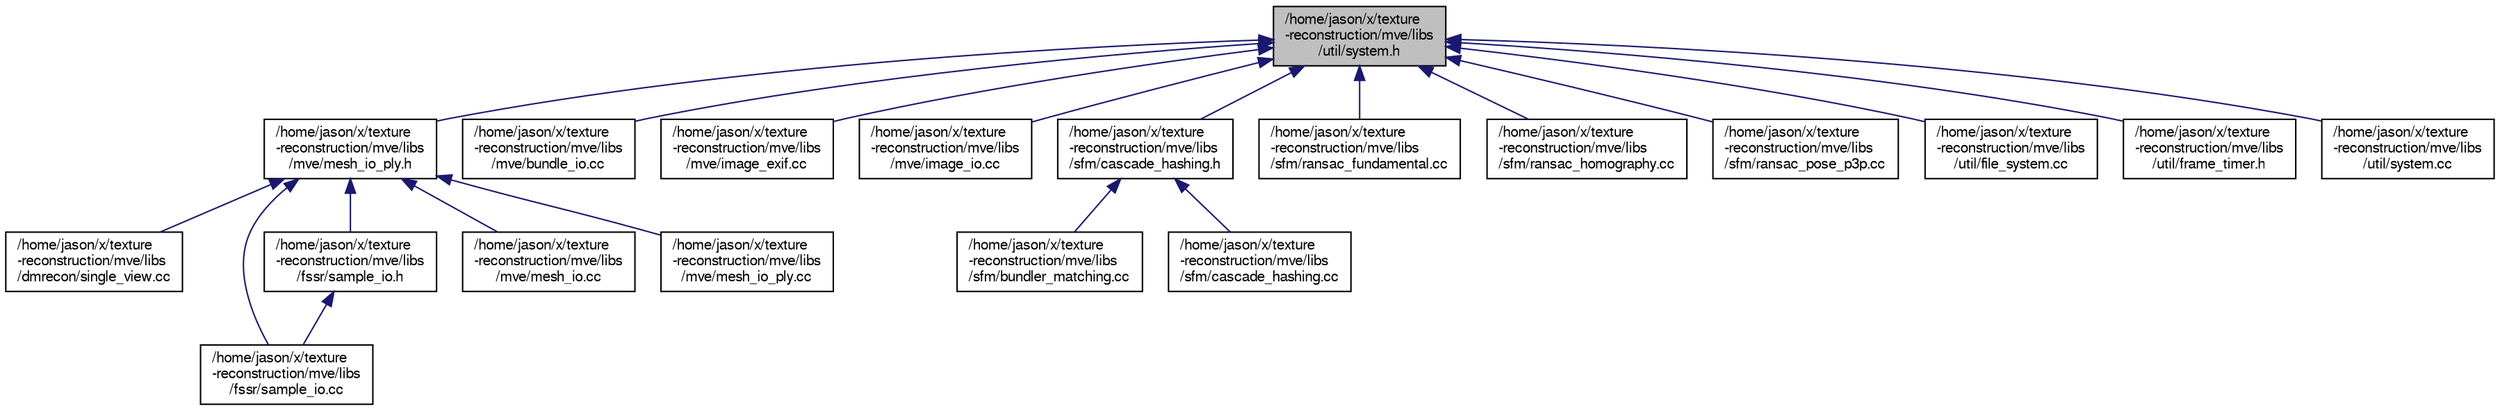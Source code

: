 digraph "/home/jason/x/texture-reconstruction/mve/libs/util/system.h"
{
  edge [fontname="FreeSans",fontsize="10",labelfontname="FreeSans",labelfontsize="10"];
  node [fontname="FreeSans",fontsize="10",shape=record];
  Node8 [label="/home/jason/x/texture\l-reconstruction/mve/libs\l/util/system.h",height=0.2,width=0.4,color="black", fillcolor="grey75", style="filled", fontcolor="black"];
  Node8 -> Node9 [dir="back",color="midnightblue",fontsize="10",style="solid",fontname="FreeSans"];
  Node9 [label="/home/jason/x/texture\l-reconstruction/mve/libs\l/mve/mesh_io_ply.h",height=0.2,width=0.4,color="black", fillcolor="white", style="filled",URL="$mesh__io__ply_8h.html"];
  Node9 -> Node10 [dir="back",color="midnightblue",fontsize="10",style="solid",fontname="FreeSans"];
  Node10 [label="/home/jason/x/texture\l-reconstruction/mve/libs\l/dmrecon/single_view.cc",height=0.2,width=0.4,color="black", fillcolor="white", style="filled",URL="$single__view_8cc.html"];
  Node9 -> Node11 [dir="back",color="midnightblue",fontsize="10",style="solid",fontname="FreeSans"];
  Node11 [label="/home/jason/x/texture\l-reconstruction/mve/libs\l/fssr/sample_io.cc",height=0.2,width=0.4,color="black", fillcolor="white", style="filled",URL="$sample__io_8cc.html"];
  Node9 -> Node12 [dir="back",color="midnightblue",fontsize="10",style="solid",fontname="FreeSans"];
  Node12 [label="/home/jason/x/texture\l-reconstruction/mve/libs\l/fssr/sample_io.h",height=0.2,width=0.4,color="black", fillcolor="white", style="filled",URL="$sample__io_8h.html"];
  Node12 -> Node11 [dir="back",color="midnightblue",fontsize="10",style="solid",fontname="FreeSans"];
  Node9 -> Node13 [dir="back",color="midnightblue",fontsize="10",style="solid",fontname="FreeSans"];
  Node13 [label="/home/jason/x/texture\l-reconstruction/mve/libs\l/mve/mesh_io.cc",height=0.2,width=0.4,color="black", fillcolor="white", style="filled",URL="$mesh__io_8cc.html"];
  Node9 -> Node14 [dir="back",color="midnightblue",fontsize="10",style="solid",fontname="FreeSans"];
  Node14 [label="/home/jason/x/texture\l-reconstruction/mve/libs\l/mve/mesh_io_ply.cc",height=0.2,width=0.4,color="black", fillcolor="white", style="filled",URL="$mesh__io__ply_8cc.html"];
  Node8 -> Node15 [dir="back",color="midnightblue",fontsize="10",style="solid",fontname="FreeSans"];
  Node15 [label="/home/jason/x/texture\l-reconstruction/mve/libs\l/mve/bundle_io.cc",height=0.2,width=0.4,color="black", fillcolor="white", style="filled",URL="$bundle__io_8cc.html"];
  Node8 -> Node16 [dir="back",color="midnightblue",fontsize="10",style="solid",fontname="FreeSans"];
  Node16 [label="/home/jason/x/texture\l-reconstruction/mve/libs\l/mve/image_exif.cc",height=0.2,width=0.4,color="black", fillcolor="white", style="filled",URL="$image__exif_8cc.html"];
  Node8 -> Node17 [dir="back",color="midnightblue",fontsize="10",style="solid",fontname="FreeSans"];
  Node17 [label="/home/jason/x/texture\l-reconstruction/mve/libs\l/mve/image_io.cc",height=0.2,width=0.4,color="black", fillcolor="white", style="filled",URL="$image__io_8cc.html"];
  Node8 -> Node18 [dir="back",color="midnightblue",fontsize="10",style="solid",fontname="FreeSans"];
  Node18 [label="/home/jason/x/texture\l-reconstruction/mve/libs\l/sfm/cascade_hashing.h",height=0.2,width=0.4,color="black", fillcolor="white", style="filled",URL="$cascade__hashing_8h.html"];
  Node18 -> Node19 [dir="back",color="midnightblue",fontsize="10",style="solid",fontname="FreeSans"];
  Node19 [label="/home/jason/x/texture\l-reconstruction/mve/libs\l/sfm/bundler_matching.cc",height=0.2,width=0.4,color="black", fillcolor="white", style="filled",URL="$bundler__matching_8cc.html"];
  Node18 -> Node20 [dir="back",color="midnightblue",fontsize="10",style="solid",fontname="FreeSans"];
  Node20 [label="/home/jason/x/texture\l-reconstruction/mve/libs\l/sfm/cascade_hashing.cc",height=0.2,width=0.4,color="black", fillcolor="white", style="filled",URL="$cascade__hashing_8cc.html"];
  Node8 -> Node21 [dir="back",color="midnightblue",fontsize="10",style="solid",fontname="FreeSans"];
  Node21 [label="/home/jason/x/texture\l-reconstruction/mve/libs\l/sfm/ransac_fundamental.cc",height=0.2,width=0.4,color="black", fillcolor="white", style="filled",URL="$ransac__fundamental_8cc.html"];
  Node8 -> Node22 [dir="back",color="midnightblue",fontsize="10",style="solid",fontname="FreeSans"];
  Node22 [label="/home/jason/x/texture\l-reconstruction/mve/libs\l/sfm/ransac_homography.cc",height=0.2,width=0.4,color="black", fillcolor="white", style="filled",URL="$ransac__homography_8cc.html"];
  Node8 -> Node23 [dir="back",color="midnightblue",fontsize="10",style="solid",fontname="FreeSans"];
  Node23 [label="/home/jason/x/texture\l-reconstruction/mve/libs\l/sfm/ransac_pose_p3p.cc",height=0.2,width=0.4,color="black", fillcolor="white", style="filled",URL="$ransac__pose__p3p_8cc.html"];
  Node8 -> Node24 [dir="back",color="midnightblue",fontsize="10",style="solid",fontname="FreeSans"];
  Node24 [label="/home/jason/x/texture\l-reconstruction/mve/libs\l/util/file_system.cc",height=0.2,width=0.4,color="black", fillcolor="white", style="filled",URL="$file__system_8cc.html"];
  Node8 -> Node25 [dir="back",color="midnightblue",fontsize="10",style="solid",fontname="FreeSans"];
  Node25 [label="/home/jason/x/texture\l-reconstruction/mve/libs\l/util/frame_timer.h",height=0.2,width=0.4,color="black", fillcolor="white", style="filled",URL="$frame__timer_8h.html"];
  Node8 -> Node26 [dir="back",color="midnightblue",fontsize="10",style="solid",fontname="FreeSans"];
  Node26 [label="/home/jason/x/texture\l-reconstruction/mve/libs\l/util/system.cc",height=0.2,width=0.4,color="black", fillcolor="white", style="filled",URL="$system_8cc.html"];
}
